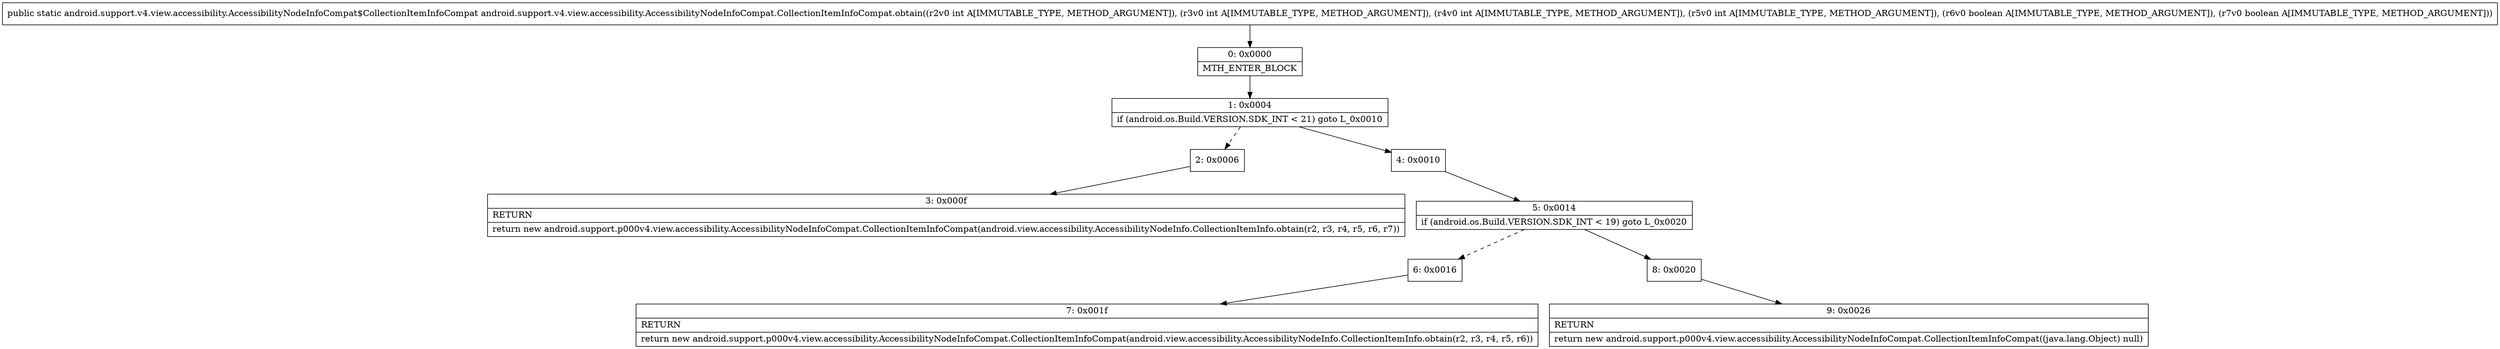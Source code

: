 digraph "CFG forandroid.support.v4.view.accessibility.AccessibilityNodeInfoCompat.CollectionItemInfoCompat.obtain(IIIIZZ)Landroid\/support\/v4\/view\/accessibility\/AccessibilityNodeInfoCompat$CollectionItemInfoCompat;" {
Node_0 [shape=record,label="{0\:\ 0x0000|MTH_ENTER_BLOCK\l}"];
Node_1 [shape=record,label="{1\:\ 0x0004|if (android.os.Build.VERSION.SDK_INT \< 21) goto L_0x0010\l}"];
Node_2 [shape=record,label="{2\:\ 0x0006}"];
Node_3 [shape=record,label="{3\:\ 0x000f|RETURN\l|return new android.support.p000v4.view.accessibility.AccessibilityNodeInfoCompat.CollectionItemInfoCompat(android.view.accessibility.AccessibilityNodeInfo.CollectionItemInfo.obtain(r2, r3, r4, r5, r6, r7))\l}"];
Node_4 [shape=record,label="{4\:\ 0x0010}"];
Node_5 [shape=record,label="{5\:\ 0x0014|if (android.os.Build.VERSION.SDK_INT \< 19) goto L_0x0020\l}"];
Node_6 [shape=record,label="{6\:\ 0x0016}"];
Node_7 [shape=record,label="{7\:\ 0x001f|RETURN\l|return new android.support.p000v4.view.accessibility.AccessibilityNodeInfoCompat.CollectionItemInfoCompat(android.view.accessibility.AccessibilityNodeInfo.CollectionItemInfo.obtain(r2, r3, r4, r5, r6))\l}"];
Node_8 [shape=record,label="{8\:\ 0x0020}"];
Node_9 [shape=record,label="{9\:\ 0x0026|RETURN\l|return new android.support.p000v4.view.accessibility.AccessibilityNodeInfoCompat.CollectionItemInfoCompat((java.lang.Object) null)\l}"];
MethodNode[shape=record,label="{public static android.support.v4.view.accessibility.AccessibilityNodeInfoCompat$CollectionItemInfoCompat android.support.v4.view.accessibility.AccessibilityNodeInfoCompat.CollectionItemInfoCompat.obtain((r2v0 int A[IMMUTABLE_TYPE, METHOD_ARGUMENT]), (r3v0 int A[IMMUTABLE_TYPE, METHOD_ARGUMENT]), (r4v0 int A[IMMUTABLE_TYPE, METHOD_ARGUMENT]), (r5v0 int A[IMMUTABLE_TYPE, METHOD_ARGUMENT]), (r6v0 boolean A[IMMUTABLE_TYPE, METHOD_ARGUMENT]), (r7v0 boolean A[IMMUTABLE_TYPE, METHOD_ARGUMENT])) }"];
MethodNode -> Node_0;
Node_0 -> Node_1;
Node_1 -> Node_2[style=dashed];
Node_1 -> Node_4;
Node_2 -> Node_3;
Node_4 -> Node_5;
Node_5 -> Node_6[style=dashed];
Node_5 -> Node_8;
Node_6 -> Node_7;
Node_8 -> Node_9;
}

